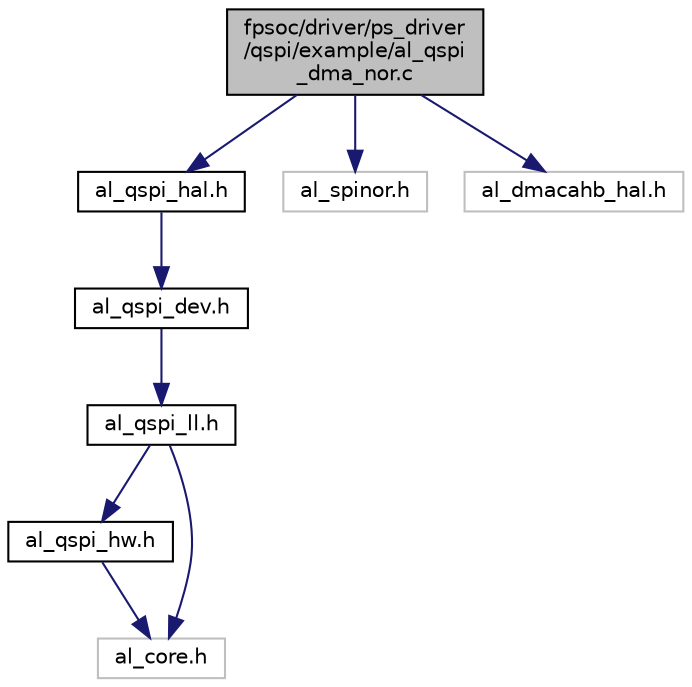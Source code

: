 digraph "fpsoc/driver/ps_driver/qspi/example/al_qspi_dma_nor.c"
{
  edge [fontname="Helvetica",fontsize="10",labelfontname="Helvetica",labelfontsize="10"];
  node [fontname="Helvetica",fontsize="10",shape=record];
  Node0 [label="fpsoc/driver/ps_driver\l/qspi/example/al_qspi\l_dma_nor.c",height=0.2,width=0.4,color="black", fillcolor="grey75", style="filled", fontcolor="black"];
  Node0 -> Node1 [color="midnightblue",fontsize="10",style="solid",fontname="Helvetica"];
  Node1 [label="al_qspi_hal.h",height=0.2,width=0.4,color="black", fillcolor="white", style="filled",URL="$al__qspi__hal_8h.html"];
  Node1 -> Node2 [color="midnightblue",fontsize="10",style="solid",fontname="Helvetica"];
  Node2 [label="al_qspi_dev.h",height=0.2,width=0.4,color="black", fillcolor="white", style="filled",URL="$al__qspi__dev_8h.html"];
  Node2 -> Node3 [color="midnightblue",fontsize="10",style="solid",fontname="Helvetica"];
  Node3 [label="al_qspi_ll.h",height=0.2,width=0.4,color="black", fillcolor="white", style="filled",URL="$al__qspi__ll_8h.html"];
  Node3 -> Node4 [color="midnightblue",fontsize="10",style="solid",fontname="Helvetica"];
  Node4 [label="al_qspi_hw.h",height=0.2,width=0.4,color="black", fillcolor="white", style="filled",URL="$al__qspi__hw_8h.html"];
  Node4 -> Node5 [color="midnightblue",fontsize="10",style="solid",fontname="Helvetica"];
  Node5 [label="al_core.h",height=0.2,width=0.4,color="grey75", fillcolor="white", style="filled"];
  Node3 -> Node5 [color="midnightblue",fontsize="10",style="solid",fontname="Helvetica"];
  Node0 -> Node6 [color="midnightblue",fontsize="10",style="solid",fontname="Helvetica"];
  Node6 [label="al_spinor.h",height=0.2,width=0.4,color="grey75", fillcolor="white", style="filled"];
  Node0 -> Node7 [color="midnightblue",fontsize="10",style="solid",fontname="Helvetica"];
  Node7 [label="al_dmacahb_hal.h",height=0.2,width=0.4,color="grey75", fillcolor="white", style="filled"];
}
